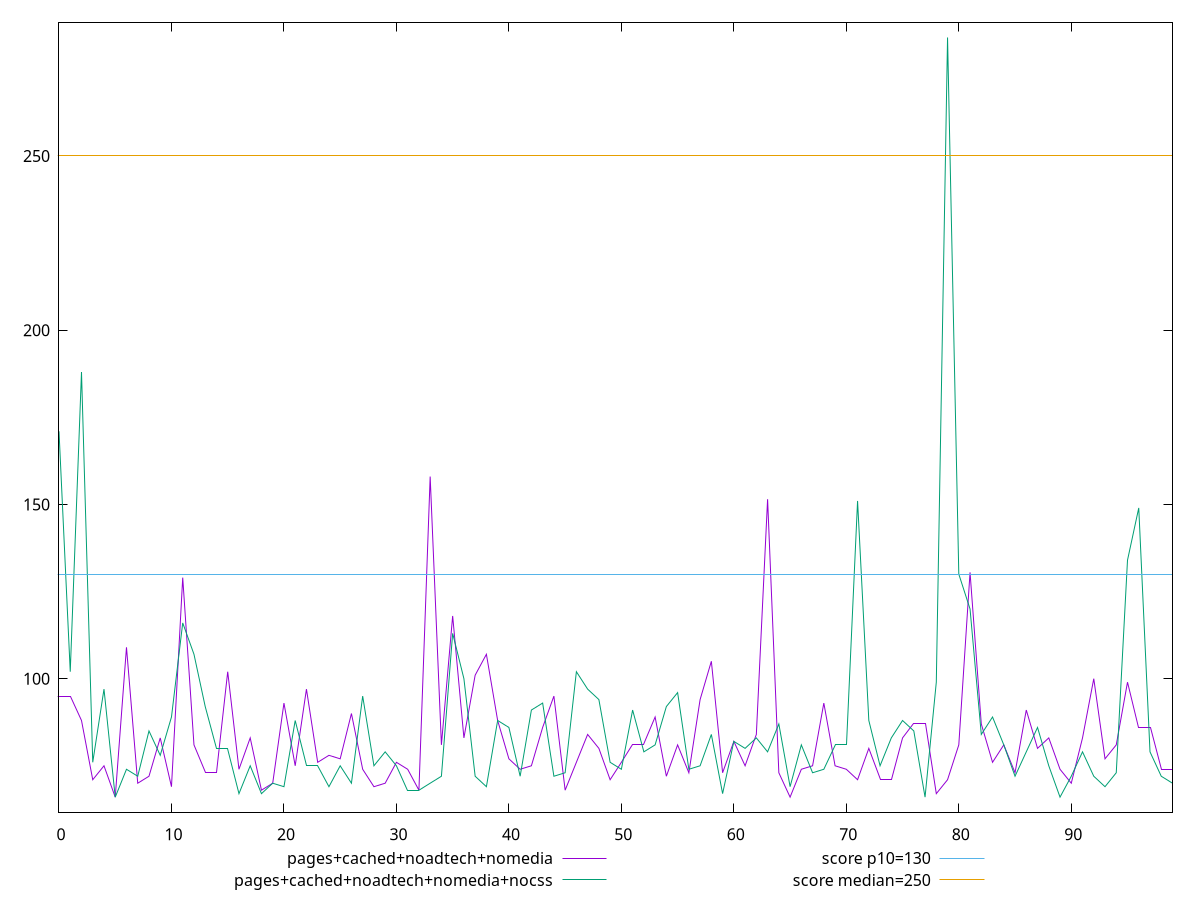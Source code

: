 reset

$pagesCachedNoadtechNomedia <<EOF
0 95
1 95
2 88
3 71
4 75
5 66
6 109
7 70
8 72
9 83
10 69
11 129
12 81
13 73
14 73
15 102
16 74
17 83
18 68
19 70
20 93
21 75
22 97
23 76
24 78
25 77
26 90
27 74
28 69
29 70
30 76
31 74
32 68
33 158
34 81
35 118
36 83
37 101
38 107
39 88
40 77
41 74
42 75
43 86
44 95
45 68
46 76
47 84
48 80
49 71
50 76
51 81
52 81
53 89
54 72
55 81
56 73
57 94
58 105
59 73
60 82
61 75
62 84
63 151.5
64 73
65 66
66 74
67 75
68 93
69 75
70 74
71 71
72 80
73 71
74 71
75 83
76 87
77 87
78 67
79 71
80 81
81 130.5000000000001
82 87
83 76
84 81
85 73
86 91
87 80
88 83
89 74
90 70
91 83
92 100
93 77
94 81
95 99
96 86
97 86
98 74
99 74
EOF

$pagesCachedNoadtechNomediaNocss <<EOF
0 171
1 102
2 188
3 76
4 97
5 66
6 74
7 72
8 85
9 78
10 89
11 116
12 107
13 92
14 80
15 80
16 67
17 75
18 67
19 70
20 69
21 88
22 75
23 75
24 69
25 75
26 70
27 95
28 75
29 79
30 75
31 68
32 68
33 70
34 72
35 113
36 100
37 72
38 69
39 88
40 86
41 72
42 91
43 93
44 72
45 73
46 102
47 97
48 94
49 76
50 74
51 91
52 79
53 81
54 92
55 96
56 74
57 75
58 84
59 67
60 82
61 80
62 83
63 79
64 87
65 69
66 81
67 73
68 74
69 81
70 81
71 151
72 88
73 75
74 83
75 88
76 85
77 66
78 99
79 284
80 130
81 120
82 84
83 89
84 81
85 72
86 79
87 86
88 75
89 66
90 72
91 79
92 72
93 69
94 73
95 134
96 149
97 79
98 72
99 70
EOF

set key outside below
set xrange [0:99]
set yrange [61.64:288.36]
set trange [61.64:288.36]
set terminal svg size 640, 520 enhanced background rgb 'white'
set output "report_00019_2021-02-10T18-14-37.922Z//max-potential-fid/comparison/line/3_vs_4.svg"

plot $pagesCachedNoadtechNomedia title "pages+cached+noadtech+nomedia" with line, \
     $pagesCachedNoadtechNomediaNocss title "pages+cached+noadtech+nomedia+nocss" with line, \
     130 title "score p10=130", \
     250 title "score median=250"

reset
